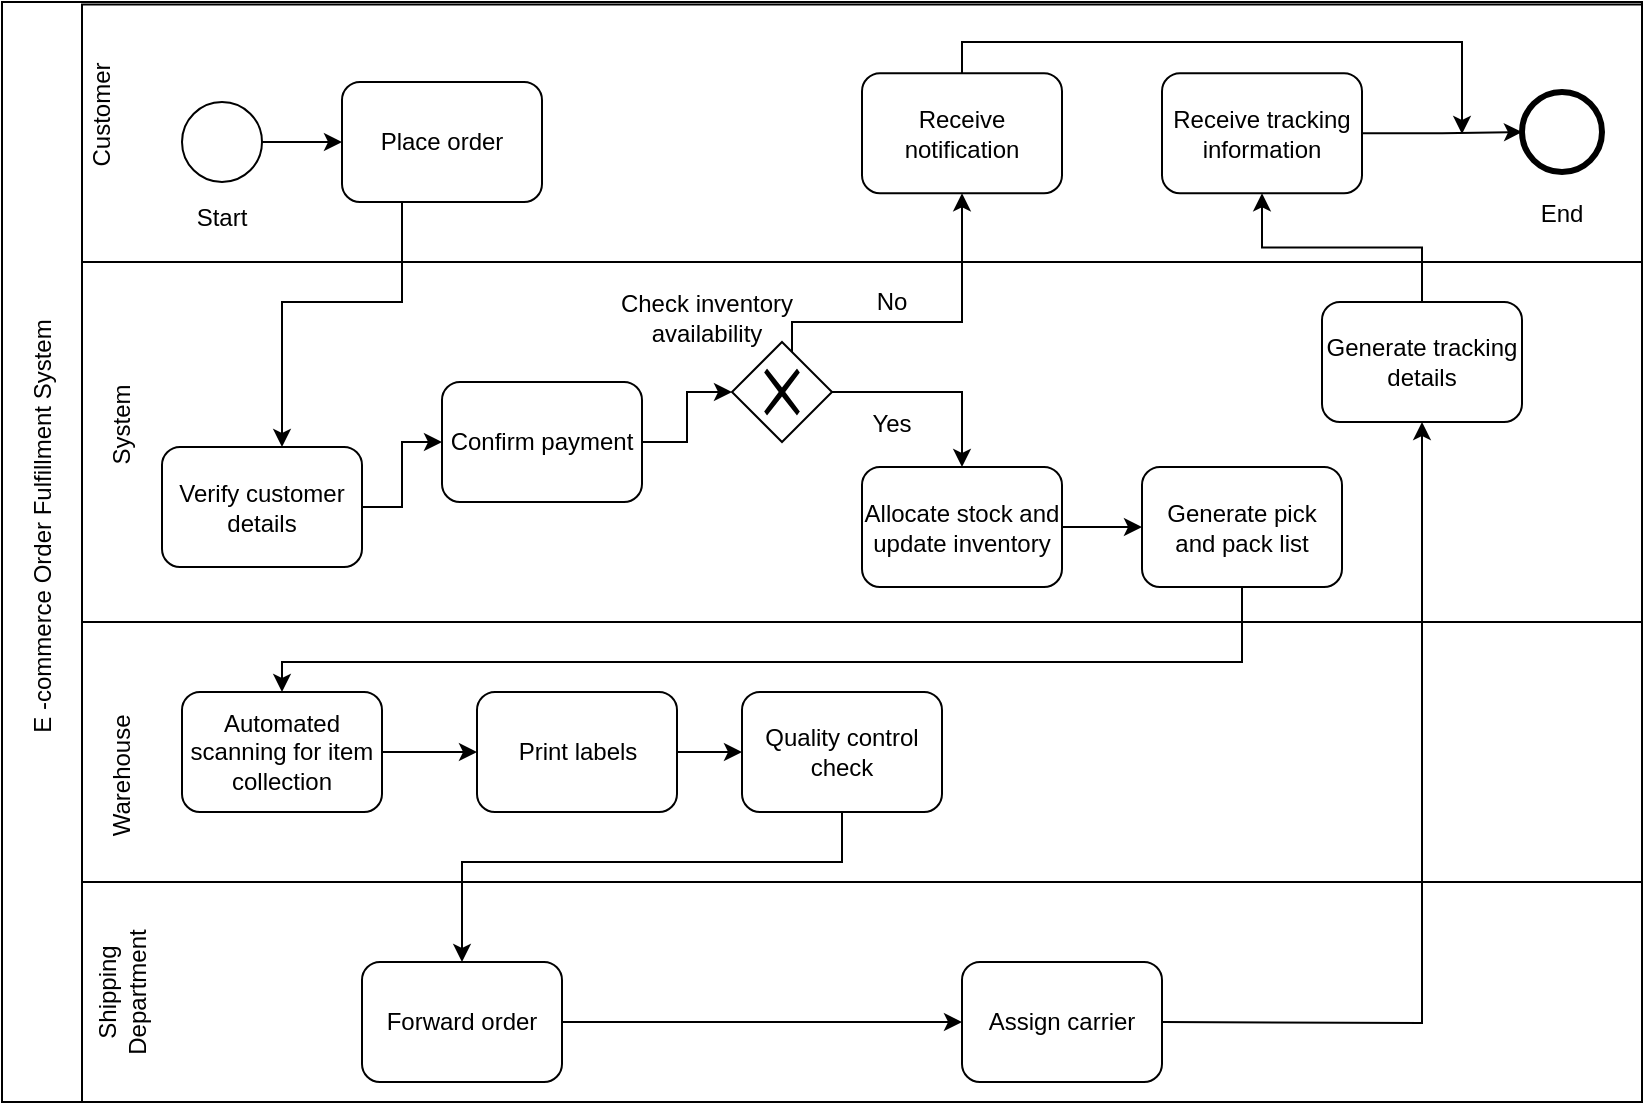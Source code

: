 <mxfile version="13.9.9" type="device"><diagram id="99KJ8uQ3M60DwgO-teQr" name="Page-1"><mxGraphModel dx="1024" dy="592" grid="1" gridSize="10" guides="1" tooltips="1" connect="1" arrows="1" fold="1" page="1" pageScale="1" pageWidth="850" pageHeight="1100" math="0" shadow="0"><root><mxCell id="0"/><mxCell id="1" parent="0"/><mxCell id="wmsIAH831bwCkisqrGZn-1" value="" style="rounded=0;whiteSpace=wrap;html=1;" parent="1" vertex="1"><mxGeometry x="20" y="30" width="820" height="550" as="geometry"/></mxCell><mxCell id="wmsIAH831bwCkisqrGZn-2" value="" style="rounded=0;whiteSpace=wrap;html=1;" parent="1" vertex="1"><mxGeometry x="60" y="31.25" width="780" height="128.75" as="geometry"/></mxCell><mxCell id="wmsIAH831bwCkisqrGZn-4" value="" style="rounded=0;whiteSpace=wrap;html=1;" parent="1" vertex="1"><mxGeometry x="60" y="340" width="780" height="130" as="geometry"/></mxCell><mxCell id="wmsIAH831bwCkisqrGZn-7" value="" style="rounded=0;whiteSpace=wrap;html=1;" parent="1" vertex="1"><mxGeometry x="60" y="470" width="780" height="110" as="geometry"/></mxCell><mxCell id="G0fm9TtXqIvz6a1XfWGn-6" value="E -commerce Order Fulfillment System" style="text;html=1;strokeColor=none;fillColor=none;align=center;verticalAlign=middle;whiteSpace=wrap;rounded=0;dashed=1;rotation=270;" parent="1" vertex="1"><mxGeometry x="-77.5" y="280" width="235" height="25" as="geometry"/></mxCell><mxCell id="G0fm9TtXqIvz6a1XfWGn-7" value="Customer" style="text;html=1;strokeColor=none;fillColor=none;align=center;verticalAlign=middle;whiteSpace=wrap;rounded=0;dashed=1;rotation=270;" parent="1" vertex="1"><mxGeometry x="20" y="75" width="100" height="22.5" as="geometry"/></mxCell><mxCell id="G0fm9TtXqIvz6a1XfWGn-9" value="Warehouse&amp;nbsp;" style="text;html=1;strokeColor=none;fillColor=none;align=center;verticalAlign=middle;whiteSpace=wrap;rounded=0;dashed=1;rotation=270;" parent="1" vertex="1"><mxGeometry x="30" y="403.75" width="100" height="22.5" as="geometry"/></mxCell><mxCell id="G0fm9TtXqIvz6a1XfWGn-11" value="Shipping Department" style="text;html=1;strokeColor=none;fillColor=none;align=center;verticalAlign=middle;whiteSpace=wrap;rounded=0;dashed=1;rotation=270;" parent="1" vertex="1"><mxGeometry x="30" y="513.75" width="100" height="22.5" as="geometry"/></mxCell><mxCell id="nq1hREB_OcctevvMHQgs-2" value="" style="rounded=0;whiteSpace=wrap;html=1;" parent="1" vertex="1"><mxGeometry x="60" y="160" width="780" height="180" as="geometry"/></mxCell><mxCell id="nq1hREB_OcctevvMHQgs-3" value="System" style="text;html=1;strokeColor=none;fillColor=none;align=center;verticalAlign=middle;whiteSpace=wrap;rounded=0;dashed=1;rotation=270;" parent="1" vertex="1"><mxGeometry x="30" y="230" width="100" height="22.5" as="geometry"/></mxCell><mxCell id="nq1hREB_OcctevvMHQgs-19" value="" style="edgeStyle=orthogonalEdgeStyle;rounded=0;orthogonalLoop=1;jettySize=auto;html=1;" parent="1" source="nq1hREB_OcctevvMHQgs-4" target="nq1hREB_OcctevvMHQgs-7" edge="1"><mxGeometry relative="1" as="geometry"><Array as="points"><mxPoint x="220" y="180"/><mxPoint x="160" y="180"/></Array></mxGeometry></mxCell><mxCell id="nq1hREB_OcctevvMHQgs-4" value="Place order" style="shape=ext;rounded=1;html=1;whiteSpace=wrap;" parent="1" vertex="1"><mxGeometry x="190" y="70" width="100" height="60" as="geometry"/></mxCell><mxCell id="nq1hREB_OcctevvMHQgs-44" value="" style="edgeStyle=orthogonalEdgeStyle;rounded=0;orthogonalLoop=1;jettySize=auto;html=1;" parent="1" source="nq1hREB_OcctevvMHQgs-5" edge="1"><mxGeometry relative="1" as="geometry"><mxPoint x="750" y="96" as="targetPoint"/><Array as="points"><mxPoint x="500" y="50"/><mxPoint x="750" y="50"/></Array></mxGeometry></mxCell><mxCell id="nq1hREB_OcctevvMHQgs-5" value="Receive notification" style="shape=ext;rounded=1;html=1;whiteSpace=wrap;" parent="1" vertex="1"><mxGeometry x="450" y="65.63" width="100" height="60" as="geometry"/></mxCell><mxCell id="nq1hREB_OcctevvMHQgs-40" value="" style="edgeStyle=orthogonalEdgeStyle;rounded=0;orthogonalLoop=1;jettySize=auto;html=1;" parent="1" source="nq1hREB_OcctevvMHQgs-6" target="nq1hREB_OcctevvMHQgs-39" edge="1"><mxGeometry relative="1" as="geometry"/></mxCell><mxCell id="nq1hREB_OcctevvMHQgs-6" value="Receive tracking information" style="shape=ext;rounded=1;html=1;whiteSpace=wrap;" parent="1" vertex="1"><mxGeometry x="600" y="65.63" width="100" height="60" as="geometry"/></mxCell><mxCell id="nq1hREB_OcctevvMHQgs-20" value="" style="edgeStyle=orthogonalEdgeStyle;rounded=0;orthogonalLoop=1;jettySize=auto;html=1;" parent="1" source="nq1hREB_OcctevvMHQgs-7" target="nq1hREB_OcctevvMHQgs-8" edge="1"><mxGeometry relative="1" as="geometry"/></mxCell><mxCell id="nq1hREB_OcctevvMHQgs-7" value="Verify customer details" style="shape=ext;rounded=1;html=1;whiteSpace=wrap;" parent="1" vertex="1"><mxGeometry x="100" y="252.5" width="100" height="60" as="geometry"/></mxCell><mxCell id="nq1hREB_OcctevvMHQgs-22" value="" style="edgeStyle=orthogonalEdgeStyle;rounded=0;orthogonalLoop=1;jettySize=auto;html=1;" parent="1" source="nq1hREB_OcctevvMHQgs-8" target="nq1hREB_OcctevvMHQgs-21" edge="1"><mxGeometry relative="1" as="geometry"/></mxCell><mxCell id="nq1hREB_OcctevvMHQgs-8" value="Confirm payment" style="shape=ext;rounded=1;html=1;whiteSpace=wrap;" parent="1" vertex="1"><mxGeometry x="240" y="220" width="100" height="60" as="geometry"/></mxCell><mxCell id="nq1hREB_OcctevvMHQgs-25" value="" style="edgeStyle=orthogonalEdgeStyle;rounded=0;orthogonalLoop=1;jettySize=auto;html=1;" parent="1" source="nq1hREB_OcctevvMHQgs-9" target="nq1hREB_OcctevvMHQgs-10" edge="1"><mxGeometry relative="1" as="geometry"/></mxCell><mxCell id="nq1hREB_OcctevvMHQgs-9" value="Allocate stock and update inventory" style="shape=ext;rounded=1;html=1;whiteSpace=wrap;" parent="1" vertex="1"><mxGeometry x="450" y="262.5" width="100" height="60" as="geometry"/></mxCell><mxCell id="nq1hREB_OcctevvMHQgs-31" value="" style="edgeStyle=orthogonalEdgeStyle;rounded=0;orthogonalLoop=1;jettySize=auto;html=1;" parent="1" source="nq1hREB_OcctevvMHQgs-10" target="nq1hREB_OcctevvMHQgs-12" edge="1"><mxGeometry relative="1" as="geometry"><Array as="points"><mxPoint x="640" y="360"/><mxPoint x="160" y="360"/></Array></mxGeometry></mxCell><mxCell id="nq1hREB_OcctevvMHQgs-10" value="Generate pick and pack list" style="shape=ext;rounded=1;html=1;whiteSpace=wrap;" parent="1" vertex="1"><mxGeometry x="590" y="262.5" width="100" height="60" as="geometry"/></mxCell><mxCell id="nq1hREB_OcctevvMHQgs-38" value="" style="edgeStyle=orthogonalEdgeStyle;rounded=0;orthogonalLoop=1;jettySize=auto;html=1;" parent="1" source="nq1hREB_OcctevvMHQgs-11" target="nq1hREB_OcctevvMHQgs-6" edge="1"><mxGeometry relative="1" as="geometry"/></mxCell><mxCell id="nq1hREB_OcctevvMHQgs-11" value="Generate tracking details" style="shape=ext;rounded=1;html=1;whiteSpace=wrap;" parent="1" vertex="1"><mxGeometry x="680" y="180" width="100" height="60" as="geometry"/></mxCell><mxCell id="nq1hREB_OcctevvMHQgs-32" value="" style="edgeStyle=orthogonalEdgeStyle;rounded=0;orthogonalLoop=1;jettySize=auto;html=1;" parent="1" source="nq1hREB_OcctevvMHQgs-12" target="nq1hREB_OcctevvMHQgs-13" edge="1"><mxGeometry relative="1" as="geometry"/></mxCell><mxCell id="nq1hREB_OcctevvMHQgs-12" value="Automated scanning for item collection" style="shape=ext;rounded=1;html=1;whiteSpace=wrap;" parent="1" vertex="1"><mxGeometry x="110" y="375" width="100" height="60" as="geometry"/></mxCell><mxCell id="nq1hREB_OcctevvMHQgs-33" value="" style="edgeStyle=orthogonalEdgeStyle;rounded=0;orthogonalLoop=1;jettySize=auto;html=1;" parent="1" source="nq1hREB_OcctevvMHQgs-13" target="nq1hREB_OcctevvMHQgs-14" edge="1"><mxGeometry relative="1" as="geometry"/></mxCell><mxCell id="nq1hREB_OcctevvMHQgs-13" value="Print labels" style="shape=ext;rounded=1;html=1;whiteSpace=wrap;" parent="1" vertex="1"><mxGeometry x="257.5" y="375" width="100" height="60" as="geometry"/></mxCell><mxCell id="nq1hREB_OcctevvMHQgs-34" value="" style="edgeStyle=orthogonalEdgeStyle;rounded=0;orthogonalLoop=1;jettySize=auto;html=1;entryX=0.5;entryY=0;entryDx=0;entryDy=0;" parent="1" source="nq1hREB_OcctevvMHQgs-14" target="nq1hREB_OcctevvMHQgs-15" edge="1"><mxGeometry relative="1" as="geometry"><Array as="points"><mxPoint x="440" y="460"/><mxPoint x="250" y="460"/></Array></mxGeometry></mxCell><mxCell id="nq1hREB_OcctevvMHQgs-14" value="Quality control check" style="shape=ext;rounded=1;html=1;whiteSpace=wrap;" parent="1" vertex="1"><mxGeometry x="390" y="375" width="100" height="60" as="geometry"/></mxCell><mxCell id="nq1hREB_OcctevvMHQgs-36" value="" style="edgeStyle=orthogonalEdgeStyle;rounded=0;orthogonalLoop=1;jettySize=auto;html=1;" parent="1" source="nq1hREB_OcctevvMHQgs-15" target="nq1hREB_OcctevvMHQgs-16" edge="1"><mxGeometry relative="1" as="geometry"/></mxCell><mxCell id="nq1hREB_OcctevvMHQgs-15" value="Forward order" style="shape=ext;rounded=1;html=1;whiteSpace=wrap;" parent="1" vertex="1"><mxGeometry x="200" y="510" width="100" height="60" as="geometry"/></mxCell><mxCell id="nq1hREB_OcctevvMHQgs-16" value="Assign carrier" style="shape=ext;rounded=1;html=1;whiteSpace=wrap;" parent="1" vertex="1"><mxGeometry x="500" y="510" width="100" height="60" as="geometry"/></mxCell><mxCell id="nq1hREB_OcctevvMHQgs-18" value="" style="edgeStyle=orthogonalEdgeStyle;rounded=0;orthogonalLoop=1;jettySize=auto;html=1;" parent="1" source="nq1hREB_OcctevvMHQgs-17" target="nq1hREB_OcctevvMHQgs-4" edge="1"><mxGeometry relative="1" as="geometry"/></mxCell><mxCell id="nq1hREB_OcctevvMHQgs-17" value="" style="shape=mxgraph.bpmn.shape;html=1;verticalLabelPosition=bottom;labelBackgroundColor=#ffffff;verticalAlign=top;align=center;perimeter=ellipsePerimeter;outlineConnect=0;outline=standard;symbol=general;" parent="1" vertex="1"><mxGeometry x="110" y="80" width="40" height="40" as="geometry"/></mxCell><mxCell id="nq1hREB_OcctevvMHQgs-23" value="" style="edgeStyle=orthogonalEdgeStyle;rounded=0;orthogonalLoop=1;jettySize=auto;html=1;" parent="1" source="nq1hREB_OcctevvMHQgs-21" target="nq1hREB_OcctevvMHQgs-9" edge="1"><mxGeometry relative="1" as="geometry"/></mxCell><mxCell id="nq1hREB_OcctevvMHQgs-24" value="" style="edgeStyle=orthogonalEdgeStyle;rounded=0;orthogonalLoop=1;jettySize=auto;html=1;exitX=0.854;exitY=1.069;exitDx=0;exitDy=0;exitPerimeter=0;" parent="1" source="nq1hREB_OcctevvMHQgs-27" target="nq1hREB_OcctevvMHQgs-5" edge="1"><mxGeometry relative="1" as="geometry"><Array as="points"><mxPoint x="415" y="207"/><mxPoint x="415" y="190"/><mxPoint x="500" y="190"/></Array></mxGeometry></mxCell><mxCell id="nq1hREB_OcctevvMHQgs-21" value="" style="shape=mxgraph.bpmn.shape;html=1;verticalLabelPosition=bottom;labelBackgroundColor=#ffffff;verticalAlign=top;align=center;perimeter=rhombusPerimeter;background=gateway;outlineConnect=0;outline=none;symbol=exclusiveGw;" parent="1" vertex="1"><mxGeometry x="385" y="200" width="50" height="50" as="geometry"/></mxCell><mxCell id="nq1hREB_OcctevvMHQgs-27" value="Check inventory availability" style="text;html=1;strokeColor=none;fillColor=none;align=center;verticalAlign=middle;whiteSpace=wrap;rounded=0;" parent="1" vertex="1"><mxGeometry x="310" y="170" width="125" height="35" as="geometry"/></mxCell><mxCell id="nq1hREB_OcctevvMHQgs-28" value="Yes" style="text;html=1;strokeColor=none;fillColor=none;align=center;verticalAlign=middle;whiteSpace=wrap;rounded=0;" parent="1" vertex="1"><mxGeometry x="445" y="231.25" width="40" height="20" as="geometry"/></mxCell><mxCell id="nq1hREB_OcctevvMHQgs-30" value="No" style="text;html=1;strokeColor=none;fillColor=none;align=center;verticalAlign=middle;whiteSpace=wrap;rounded=0;" parent="1" vertex="1"><mxGeometry x="445" y="170" width="40" height="20" as="geometry"/></mxCell><mxCell id="nq1hREB_OcctevvMHQgs-37" value="" style="edgeStyle=orthogonalEdgeStyle;rounded=0;orthogonalLoop=1;jettySize=auto;html=1;entryX=0.5;entryY=1;entryDx=0;entryDy=0;" parent="1" target="nq1hREB_OcctevvMHQgs-11" edge="1"><mxGeometry relative="1" as="geometry"><mxPoint x="600" y="540" as="sourcePoint"/><mxPoint x="790" y="539.5" as="targetPoint"/></mxGeometry></mxCell><mxCell id="nq1hREB_OcctevvMHQgs-39" value="" style="shape=mxgraph.bpmn.shape;html=1;verticalLabelPosition=bottom;labelBackgroundColor=#ffffff;verticalAlign=top;align=center;perimeter=ellipsePerimeter;outlineConnect=0;outline=end;symbol=general;" parent="1" vertex="1"><mxGeometry x="780" y="75" width="40" height="40" as="geometry"/></mxCell><mxCell id="nq1hREB_OcctevvMHQgs-42" value="Start" style="text;html=1;strokeColor=none;fillColor=none;align=center;verticalAlign=middle;whiteSpace=wrap;rounded=0;" parent="1" vertex="1"><mxGeometry x="110" y="127.82" width="40" height="20" as="geometry"/></mxCell><mxCell id="nq1hREB_OcctevvMHQgs-43" value="End" style="text;html=1;strokeColor=none;fillColor=none;align=center;verticalAlign=middle;whiteSpace=wrap;rounded=0;" parent="1" vertex="1"><mxGeometry x="780" y="125.63" width="40" height="20" as="geometry"/></mxCell></root></mxGraphModel></diagram></mxfile>